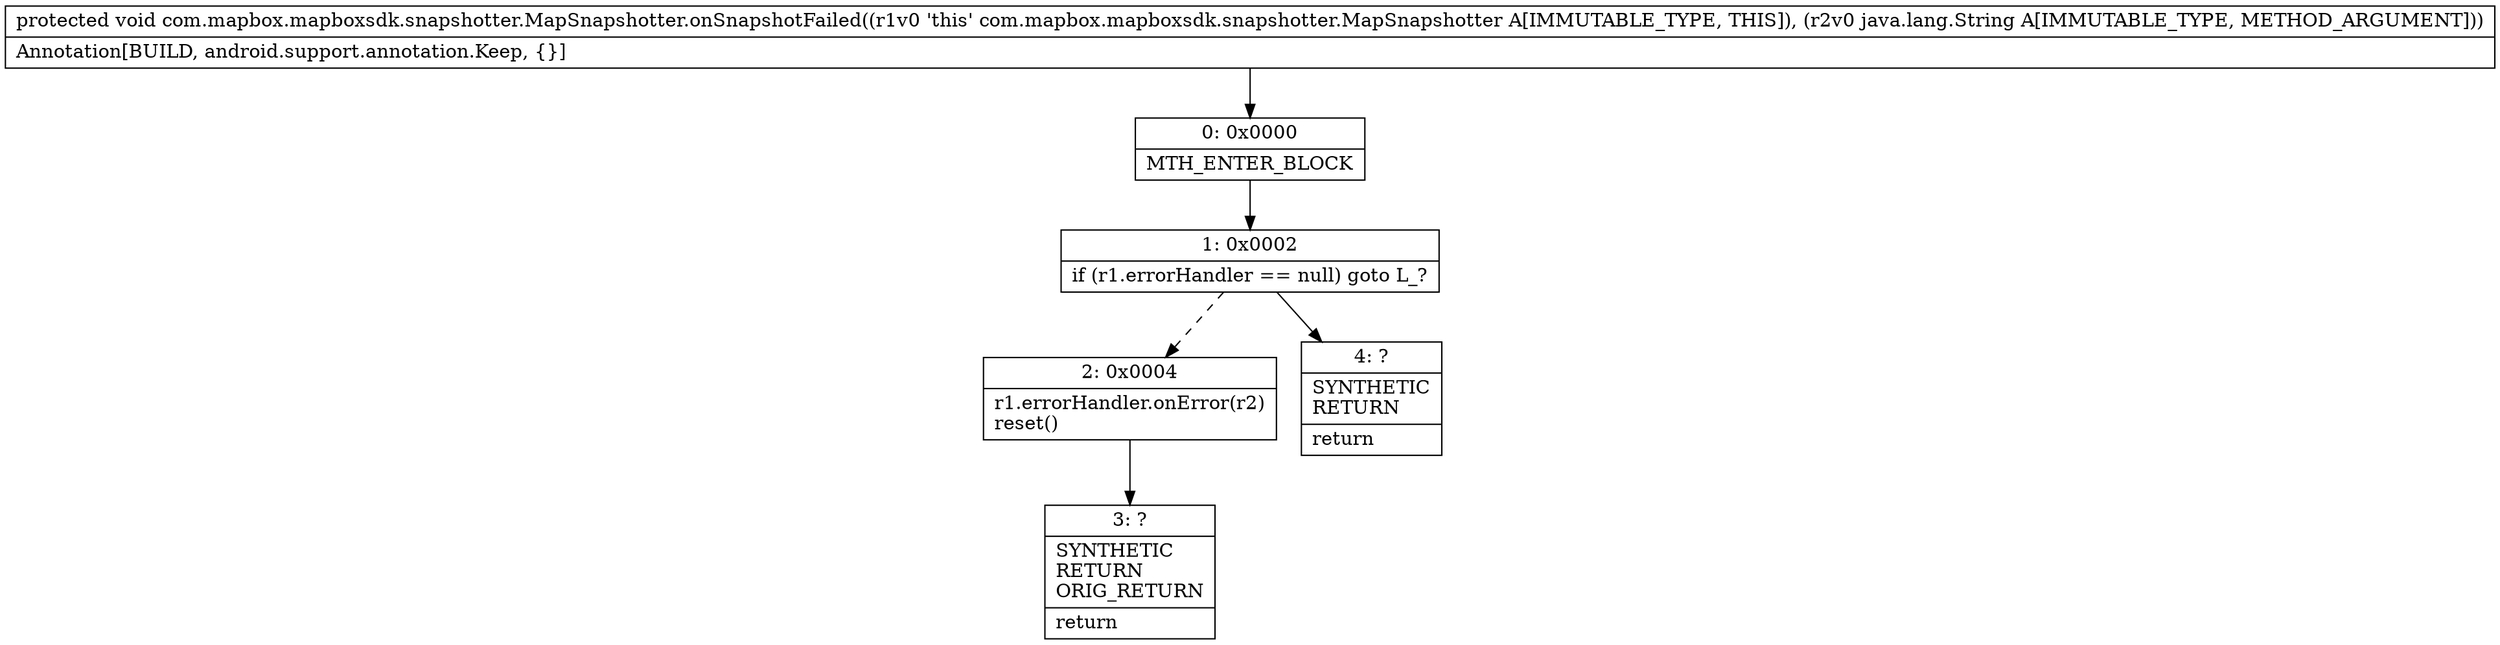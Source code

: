 digraph "CFG forcom.mapbox.mapboxsdk.snapshotter.MapSnapshotter.onSnapshotFailed(Ljava\/lang\/String;)V" {
Node_0 [shape=record,label="{0\:\ 0x0000|MTH_ENTER_BLOCK\l}"];
Node_1 [shape=record,label="{1\:\ 0x0002|if (r1.errorHandler == null) goto L_?\l}"];
Node_2 [shape=record,label="{2\:\ 0x0004|r1.errorHandler.onError(r2)\lreset()\l}"];
Node_3 [shape=record,label="{3\:\ ?|SYNTHETIC\lRETURN\lORIG_RETURN\l|return\l}"];
Node_4 [shape=record,label="{4\:\ ?|SYNTHETIC\lRETURN\l|return\l}"];
MethodNode[shape=record,label="{protected void com.mapbox.mapboxsdk.snapshotter.MapSnapshotter.onSnapshotFailed((r1v0 'this' com.mapbox.mapboxsdk.snapshotter.MapSnapshotter A[IMMUTABLE_TYPE, THIS]), (r2v0 java.lang.String A[IMMUTABLE_TYPE, METHOD_ARGUMENT]))  | Annotation[BUILD, android.support.annotation.Keep, \{\}]\l}"];
MethodNode -> Node_0;
Node_0 -> Node_1;
Node_1 -> Node_2[style=dashed];
Node_1 -> Node_4;
Node_2 -> Node_3;
}

